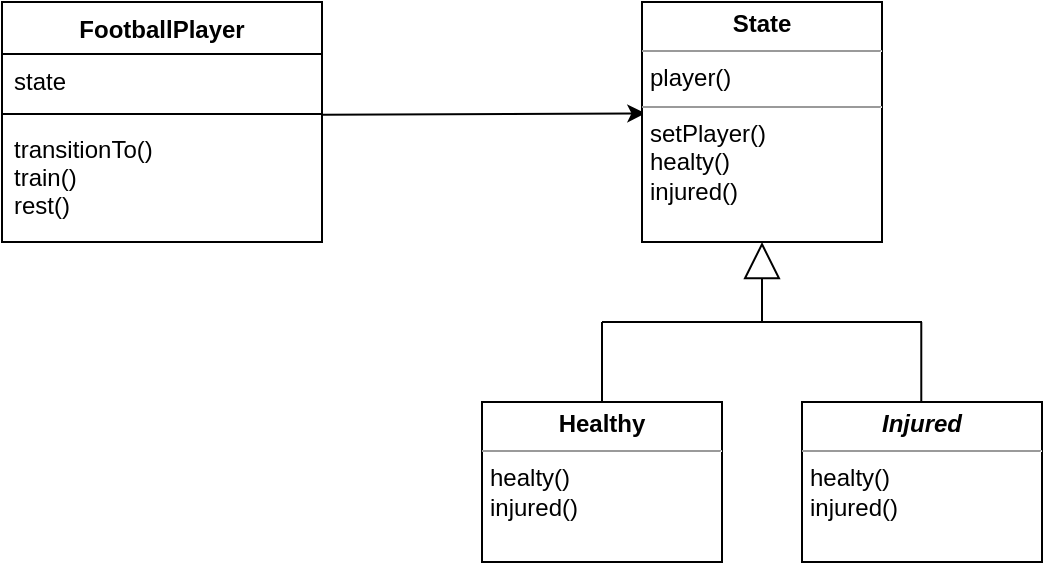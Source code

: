 <mxfile version="20.2.3" type="device"><diagram id="nB49i7TH0BTFZbtzXf2y" name="Singleton"><mxGraphModel dx="657" dy="1069" grid="1" gridSize="10" guides="1" tooltips="1" connect="1" arrows="1" fold="1" page="1" pageScale="1" pageWidth="827" pageHeight="1169" math="0" shadow="0"><root><mxCell id="0"/><mxCell id="1" parent="0"/><mxCell id="s9K95cpKAIxlx5USaWPW-3" value="Extends" style="endArrow=block;endSize=16;endFill=0;html=1;rounded=0;entryX=0.5;entryY=1;entryDx=0;entryDy=0;" edge="1" parent="1" target="NV215gdg77gjgrnoeRMn-44"><mxGeometry x="1" y="-42" width="160" relative="1" as="geometry"><mxPoint x="500" y="240" as="sourcePoint"/><mxPoint x="560" y="260" as="targetPoint"/><mxPoint x="-12" y="-30" as="offset"/></mxGeometry></mxCell><mxCell id="NV215gdg77gjgrnoeRMn-28" value="FootballPlayer" style="swimlane;fontStyle=1;align=center;verticalAlign=top;childLayout=stackLayout;horizontal=1;startSize=26;horizontalStack=0;resizeParent=1;resizeParentMax=0;resizeLast=0;collapsible=1;marginBottom=0;" parent="1" vertex="1"><mxGeometry x="120" y="80" width="160" height="120" as="geometry"/></mxCell><mxCell id="NV215gdg77gjgrnoeRMn-29" value="state" style="text;strokeColor=none;fillColor=none;align=left;verticalAlign=top;spacingLeft=4;spacingRight=4;overflow=hidden;rotatable=0;points=[[0,0.5],[1,0.5]];portConstraint=eastwest;" parent="NV215gdg77gjgrnoeRMn-28" vertex="1"><mxGeometry y="26" width="160" height="26" as="geometry"/></mxCell><mxCell id="NV215gdg77gjgrnoeRMn-30" value="" style="line;strokeWidth=1;fillColor=none;align=left;verticalAlign=middle;spacingTop=-1;spacingLeft=3;spacingRight=3;rotatable=0;labelPosition=right;points=[];portConstraint=eastwest;" parent="NV215gdg77gjgrnoeRMn-28" vertex="1"><mxGeometry y="52" width="160" height="8" as="geometry"/></mxCell><mxCell id="NV215gdg77gjgrnoeRMn-31" value="transitionTo()&#10;train()&#10;rest()" style="text;strokeColor=none;fillColor=none;align=left;verticalAlign=top;spacingLeft=4;spacingRight=4;overflow=hidden;rotatable=0;points=[[0,0.5],[1,0.5]];portConstraint=eastwest;" parent="NV215gdg77gjgrnoeRMn-28" vertex="1"><mxGeometry y="60" width="160" height="60" as="geometry"/></mxCell><mxCell id="NV215gdg77gjgrnoeRMn-43" value="" style="endArrow=classic;html=1;rounded=0;exitX=0.997;exitY=-0.06;exitDx=0;exitDy=0;exitPerimeter=0;entryX=0.014;entryY=0.464;entryDx=0;entryDy=0;entryPerimeter=0;" parent="1" source="NV215gdg77gjgrnoeRMn-31" target="NV215gdg77gjgrnoeRMn-44" edge="1"><mxGeometry width="50" height="50" relative="1" as="geometry"><mxPoint x="390" y="310" as="sourcePoint"/><mxPoint x="370" y="170" as="targetPoint"/></mxGeometry></mxCell><mxCell id="NV215gdg77gjgrnoeRMn-44" value="&lt;p style=&quot;margin:0px;margin-top:4px;text-align:center;&quot;&gt;&lt;b&gt;State&lt;/b&gt;&lt;/p&gt;&lt;hr size=&quot;1&quot;&gt;&lt;p style=&quot;margin:0px;margin-left:4px;&quot;&gt;player()&lt;/p&gt;&lt;hr size=&quot;1&quot;&gt;&lt;p style=&quot;margin:0px;margin-left:4px;&quot;&gt;setPlayer()&lt;br&gt;healty()&lt;/p&gt;&lt;p style=&quot;margin:0px;margin-left:4px;&quot;&gt;injured()&lt;/p&gt;&lt;p style=&quot;margin:0px;margin-left:4px;&quot;&gt;&lt;br&gt;&lt;/p&gt;" style="verticalAlign=top;align=left;overflow=fill;fontSize=12;fontFamily=Helvetica;html=1;" parent="1" vertex="1"><mxGeometry x="440" y="80" width="120" height="120" as="geometry"/></mxCell><mxCell id="s9K95cpKAIxlx5USaWPW-1" value="&lt;p style=&quot;margin:0px;margin-top:4px;text-align:center;&quot;&gt;&lt;b&gt;Healthy&lt;/b&gt;&lt;/p&gt;&lt;hr size=&quot;1&quot;&gt;&lt;p style=&quot;margin:0px;margin-left:4px;&quot;&gt;&lt;span style=&quot;background-color: initial;&quot;&gt;healty()&lt;/span&gt;&lt;br&gt;&lt;/p&gt;&lt;p style=&quot;margin:0px;margin-left:4px;&quot;&gt;injured()&lt;/p&gt;&lt;p style=&quot;margin:0px;margin-left:4px;&quot;&gt;&lt;br&gt;&lt;/p&gt;" style="verticalAlign=top;align=left;overflow=fill;fontSize=12;fontFamily=Helvetica;html=1;" vertex="1" parent="1"><mxGeometry x="360" y="280" width="120" height="80" as="geometry"/></mxCell><mxCell id="s9K95cpKAIxlx5USaWPW-2" value="&lt;p style=&quot;margin:0px;margin-top:4px;text-align:center;&quot;&gt;&lt;b&gt;&lt;i&gt;Injured&lt;/i&gt;&lt;/b&gt;&lt;/p&gt;&lt;hr size=&quot;1&quot;&gt;&lt;p style=&quot;margin:0px;margin-left:4px;&quot;&gt;&lt;/p&gt;&lt;p style=&quot;margin:0px;margin-left:4px;&quot;&gt;healty()&lt;/p&gt;&lt;p style=&quot;margin:0px;margin-left:4px;&quot;&gt;injured()&lt;/p&gt;&lt;p style=&quot;margin:0px;margin-left:4px;&quot;&gt;&lt;br&gt;&lt;/p&gt;" style="verticalAlign=top;align=left;overflow=fill;fontSize=12;fontFamily=Helvetica;html=1;" vertex="1" parent="1"><mxGeometry x="520" y="280" width="120" height="80" as="geometry"/></mxCell><mxCell id="s9K95cpKAIxlx5USaWPW-4" value="" style="endArrow=none;html=1;rounded=0;" edge="1" parent="1"><mxGeometry width="50" height="50" relative="1" as="geometry"><mxPoint x="420" y="240" as="sourcePoint"/><mxPoint x="580" y="240" as="targetPoint"/></mxGeometry></mxCell><mxCell id="s9K95cpKAIxlx5USaWPW-5" value="" style="endArrow=none;html=1;rounded=0;exitX=0.5;exitY=0;exitDx=0;exitDy=0;" edge="1" parent="1" source="s9K95cpKAIxlx5USaWPW-1"><mxGeometry width="50" height="50" relative="1" as="geometry"><mxPoint x="450" y="280" as="sourcePoint"/><mxPoint x="420" y="240" as="targetPoint"/></mxGeometry></mxCell><mxCell id="s9K95cpKAIxlx5USaWPW-6" value="" style="endArrow=none;html=1;rounded=0;exitX=0.5;exitY=0;exitDx=0;exitDy=0;" edge="1" parent="1"><mxGeometry width="50" height="50" relative="1" as="geometry"><mxPoint x="579.64" y="280" as="sourcePoint"/><mxPoint x="579.64" y="240" as="targetPoint"/></mxGeometry></mxCell></root></mxGraphModel></diagram></mxfile>